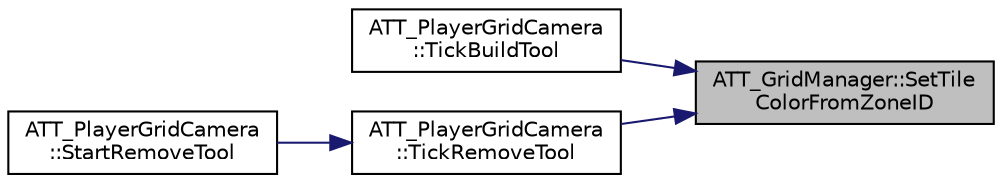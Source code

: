 digraph "ATT_GridManager::SetTileColorFromZoneID"
{
 // LATEX_PDF_SIZE
  edge [fontname="Helvetica",fontsize="10",labelfontname="Helvetica",labelfontsize="10"];
  node [fontname="Helvetica",fontsize="10",shape=record];
  rankdir="RL";
  Node55 [label="ATT_GridManager::SetTile\lColorFromZoneID",height=0.2,width=0.4,color="black", fillcolor="grey75", style="filled", fontcolor="black",tooltip="Tile Effect - Set this array of tiles as Residential Zone."];
  Node55 -> Node56 [dir="back",color="midnightblue",fontsize="10",style="solid",fontname="Helvetica"];
  Node56 [label="ATT_PlayerGridCamera\l::TickBuildTool",height=0.2,width=0.4,color="black", fillcolor="white", style="filled",URL="$class_a_t_t___player_grid_camera.html#a67c2ba8b8b3f86ddddf25f3d11b70c8f",tooltip="Lerps the \"ghost block\" on tick to ensure a smooth movement."];
  Node55 -> Node57 [dir="back",color="midnightblue",fontsize="10",style="solid",fontname="Helvetica"];
  Node57 [label="ATT_PlayerGridCamera\l::TickRemoveTool",height=0.2,width=0.4,color="black", fillcolor="white", style="filled",URL="$class_a_t_t___player_grid_camera.html#a1d0784f96f603f5dae27ff61e329c527",tooltip="Used to refresh the zone selection."];
  Node57 -> Node58 [dir="back",color="midnightblue",fontsize="10",style="solid",fontname="Helvetica"];
  Node58 [label="ATT_PlayerGridCamera\l::StartRemoveTool",height=0.2,width=0.4,color="black", fillcolor="white", style="filled",URL="$class_a_t_t___player_grid_camera.html#aa5e54106a559060b452e8f39ac2b83c4",tooltip="Starts RemoveTool, will wait for the player to click a tile to call ConfirmRemoveToolStartTile()."];
}
